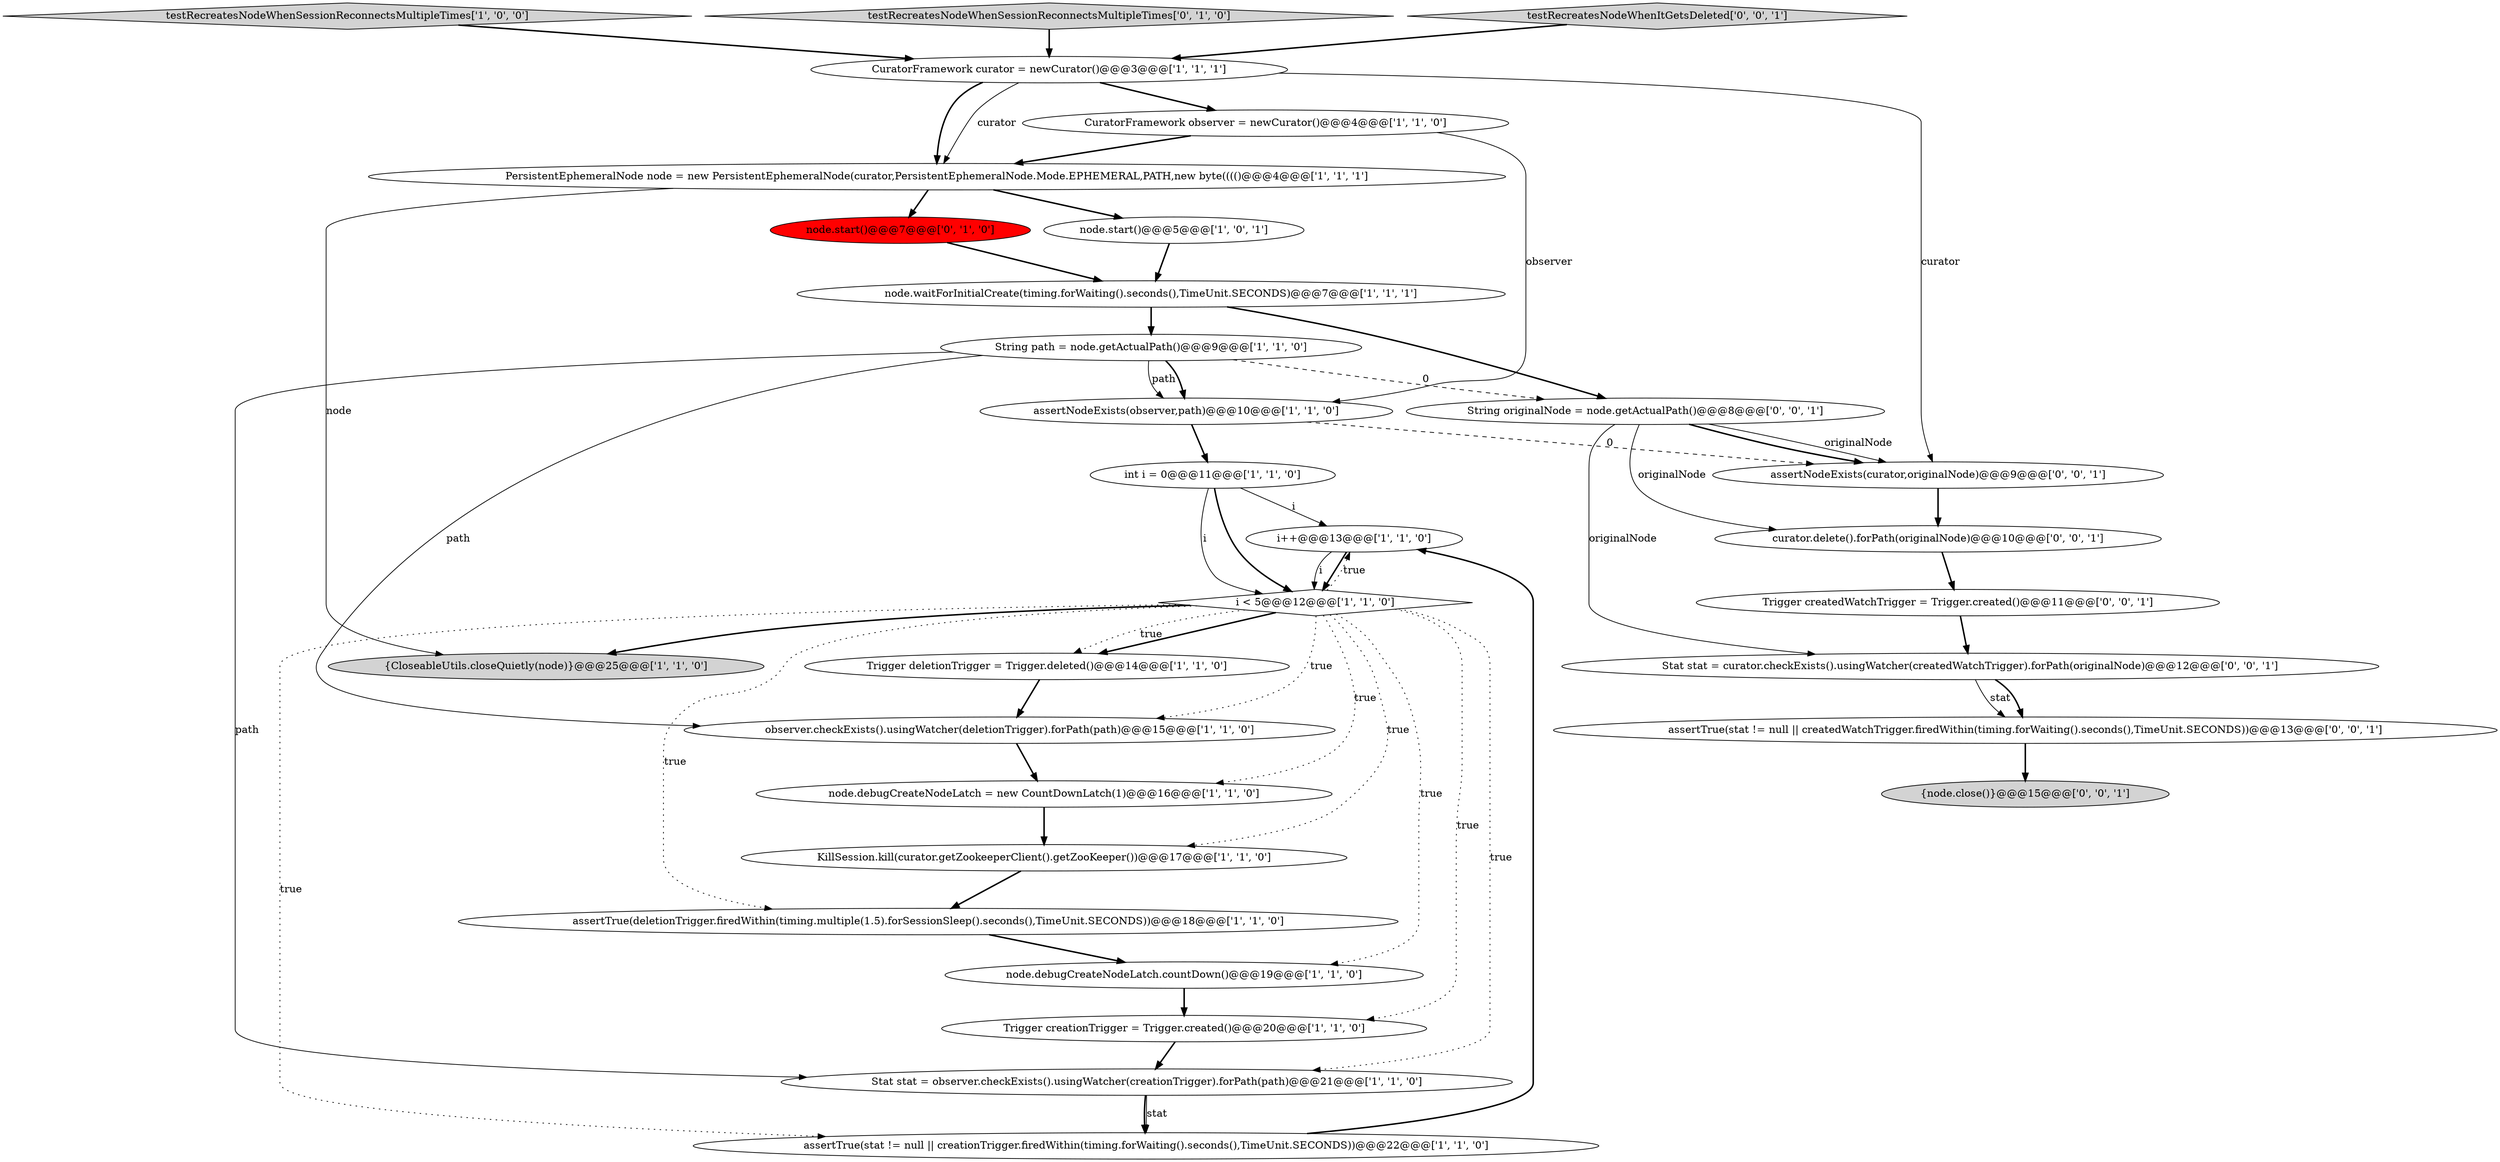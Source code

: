digraph {
13 [style = filled, label = "assertNodeExists(observer,path)@@@10@@@['1', '1', '0']", fillcolor = white, shape = ellipse image = "AAA0AAABBB1BBB"];
25 [style = filled, label = "Trigger createdWatchTrigger = Trigger.created()@@@11@@@['0', '0', '1']", fillcolor = white, shape = ellipse image = "AAA0AAABBB3BBB"];
3 [style = filled, label = "CuratorFramework curator = newCurator()@@@3@@@['1', '1', '1']", fillcolor = white, shape = ellipse image = "AAA0AAABBB1BBB"];
6 [style = filled, label = "assertTrue(deletionTrigger.firedWithin(timing.multiple(1.5).forSessionSleep().seconds(),TimeUnit.SECONDS))@@@18@@@['1', '1', '0']", fillcolor = white, shape = ellipse image = "AAA0AAABBB1BBB"];
10 [style = filled, label = "node.debugCreateNodeLatch = new CountDownLatch(1)@@@16@@@['1', '1', '0']", fillcolor = white, shape = ellipse image = "AAA0AAABBB1BBB"];
8 [style = filled, label = "PersistentEphemeralNode node = new PersistentEphemeralNode(curator,PersistentEphemeralNode.Mode.EPHEMERAL,PATH,new byte(((()@@@4@@@['1', '1', '1']", fillcolor = white, shape = ellipse image = "AAA0AAABBB1BBB"];
17 [style = filled, label = "CuratorFramework observer = newCurator()@@@4@@@['1', '1', '0']", fillcolor = white, shape = ellipse image = "AAA0AAABBB1BBB"];
28 [style = filled, label = "Stat stat = curator.checkExists().usingWatcher(createdWatchTrigger).forPath(originalNode)@@@12@@@['0', '0', '1']", fillcolor = white, shape = ellipse image = "AAA0AAABBB3BBB"];
11 [style = filled, label = "i++@@@13@@@['1', '1', '0']", fillcolor = white, shape = ellipse image = "AAA0AAABBB1BBB"];
22 [style = filled, label = "node.start()@@@7@@@['0', '1', '0']", fillcolor = red, shape = ellipse image = "AAA1AAABBB2BBB"];
0 [style = filled, label = "assertTrue(stat != null || creationTrigger.firedWithin(timing.forWaiting().seconds(),TimeUnit.SECONDS))@@@22@@@['1', '1', '0']", fillcolor = white, shape = ellipse image = "AAA0AAABBB1BBB"];
19 [style = filled, label = "node.debugCreateNodeLatch.countDown()@@@19@@@['1', '1', '0']", fillcolor = white, shape = ellipse image = "AAA0AAABBB1BBB"];
18 [style = filled, label = "testRecreatesNodeWhenSessionReconnectsMultipleTimes['1', '0', '0']", fillcolor = lightgray, shape = diamond image = "AAA0AAABBB1BBB"];
30 [style = filled, label = "String originalNode = node.getActualPath()@@@8@@@['0', '0', '1']", fillcolor = white, shape = ellipse image = "AAA0AAABBB3BBB"];
21 [style = filled, label = "testRecreatesNodeWhenSessionReconnectsMultipleTimes['0', '1', '0']", fillcolor = lightgray, shape = diamond image = "AAA0AAABBB2BBB"];
9 [style = filled, label = "String path = node.getActualPath()@@@9@@@['1', '1', '0']", fillcolor = white, shape = ellipse image = "AAA0AAABBB1BBB"];
4 [style = filled, label = "i < 5@@@12@@@['1', '1', '0']", fillcolor = white, shape = diamond image = "AAA0AAABBB1BBB"];
7 [style = filled, label = "node.start()@@@5@@@['1', '0', '1']", fillcolor = white, shape = ellipse image = "AAA0AAABBB1BBB"];
27 [style = filled, label = "assertTrue(stat != null || createdWatchTrigger.firedWithin(timing.forWaiting().seconds(),TimeUnit.SECONDS))@@@13@@@['0', '0', '1']", fillcolor = white, shape = ellipse image = "AAA0AAABBB3BBB"];
15 [style = filled, label = "KillSession.kill(curator.getZookeeperClient().getZooKeeper())@@@17@@@['1', '1', '0']", fillcolor = white, shape = ellipse image = "AAA0AAABBB1BBB"];
12 [style = filled, label = "Trigger deletionTrigger = Trigger.deleted()@@@14@@@['1', '1', '0']", fillcolor = white, shape = ellipse image = "AAA0AAABBB1BBB"];
24 [style = filled, label = "testRecreatesNodeWhenItGetsDeleted['0', '0', '1']", fillcolor = lightgray, shape = diamond image = "AAA0AAABBB3BBB"];
20 [style = filled, label = "Trigger creationTrigger = Trigger.created()@@@20@@@['1', '1', '0']", fillcolor = white, shape = ellipse image = "AAA0AAABBB1BBB"];
5 [style = filled, label = "Stat stat = observer.checkExists().usingWatcher(creationTrigger).forPath(path)@@@21@@@['1', '1', '0']", fillcolor = white, shape = ellipse image = "AAA0AAABBB1BBB"];
2 [style = filled, label = "{CloseableUtils.closeQuietly(node)}@@@25@@@['1', '1', '0']", fillcolor = lightgray, shape = ellipse image = "AAA0AAABBB1BBB"];
14 [style = filled, label = "node.waitForInitialCreate(timing.forWaiting().seconds(),TimeUnit.SECONDS)@@@7@@@['1', '1', '1']", fillcolor = white, shape = ellipse image = "AAA0AAABBB1BBB"];
1 [style = filled, label = "observer.checkExists().usingWatcher(deletionTrigger).forPath(path)@@@15@@@['1', '1', '0']", fillcolor = white, shape = ellipse image = "AAA0AAABBB1BBB"];
16 [style = filled, label = "int i = 0@@@11@@@['1', '1', '0']", fillcolor = white, shape = ellipse image = "AAA0AAABBB1BBB"];
23 [style = filled, label = "assertNodeExists(curator,originalNode)@@@9@@@['0', '0', '1']", fillcolor = white, shape = ellipse image = "AAA0AAABBB3BBB"];
26 [style = filled, label = "{node.close()}@@@15@@@['0', '0', '1']", fillcolor = lightgray, shape = ellipse image = "AAA0AAABBB3BBB"];
29 [style = filled, label = "curator.delete().forPath(originalNode)@@@10@@@['0', '0', '1']", fillcolor = white, shape = ellipse image = "AAA0AAABBB3BBB"];
4->6 [style = dotted, label="true"];
17->8 [style = bold, label=""];
30->29 [style = solid, label="originalNode"];
4->5 [style = dotted, label="true"];
18->3 [style = bold, label=""];
25->28 [style = bold, label=""];
10->15 [style = bold, label=""];
14->30 [style = bold, label=""];
11->4 [style = solid, label="i"];
4->1 [style = dotted, label="true"];
4->10 [style = dotted, label="true"];
19->20 [style = bold, label=""];
4->0 [style = dotted, label="true"];
11->4 [style = bold, label=""];
30->23 [style = bold, label=""];
9->13 [style = solid, label="path"];
4->20 [style = dotted, label="true"];
4->11 [style = dotted, label="true"];
0->11 [style = bold, label=""];
29->25 [style = bold, label=""];
15->6 [style = bold, label=""];
4->2 [style = bold, label=""];
6->19 [style = bold, label=""];
30->23 [style = solid, label="originalNode"];
4->15 [style = dotted, label="true"];
12->1 [style = bold, label=""];
13->23 [style = dashed, label="0"];
8->2 [style = solid, label="node"];
13->16 [style = bold, label=""];
9->5 [style = solid, label="path"];
4->19 [style = dotted, label="true"];
3->23 [style = solid, label="curator"];
8->7 [style = bold, label=""];
8->22 [style = bold, label=""];
20->5 [style = bold, label=""];
7->14 [style = bold, label=""];
23->29 [style = bold, label=""];
28->27 [style = solid, label="stat"];
16->11 [style = solid, label="i"];
17->13 [style = solid, label="observer"];
5->0 [style = bold, label=""];
3->8 [style = bold, label=""];
3->8 [style = solid, label="curator"];
9->1 [style = solid, label="path"];
30->28 [style = solid, label="originalNode"];
4->12 [style = bold, label=""];
3->17 [style = bold, label=""];
14->9 [style = bold, label=""];
28->27 [style = bold, label=""];
16->4 [style = solid, label="i"];
16->4 [style = bold, label=""];
22->14 [style = bold, label=""];
4->12 [style = dotted, label="true"];
1->10 [style = bold, label=""];
5->0 [style = solid, label="stat"];
24->3 [style = bold, label=""];
9->30 [style = dashed, label="0"];
21->3 [style = bold, label=""];
9->13 [style = bold, label=""];
27->26 [style = bold, label=""];
}
